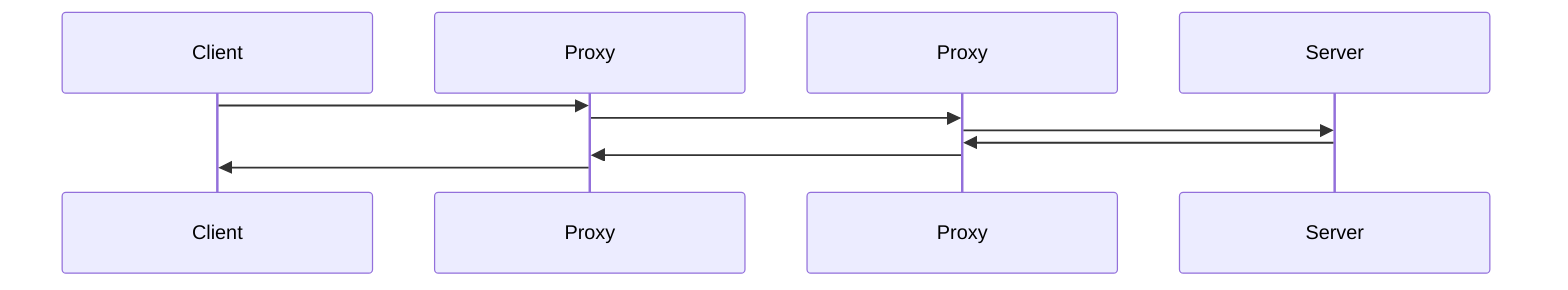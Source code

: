 %%{init: { "sequence": { "wrap": true, "width":250, "noteAlign": "left", "messageAlign": "center" }} }%%


sequenceDiagram
    participant Client
    participant Proxy1 as Proxy
    participant Proxy2 as Proxy
    participant Server

    Client->>Proxy1: 
    Proxy1->>Proxy2: 
    Proxy2->>Server: 
    Server->>Proxy2: 
    Proxy2->>Proxy1: 
    Proxy1->>Client: